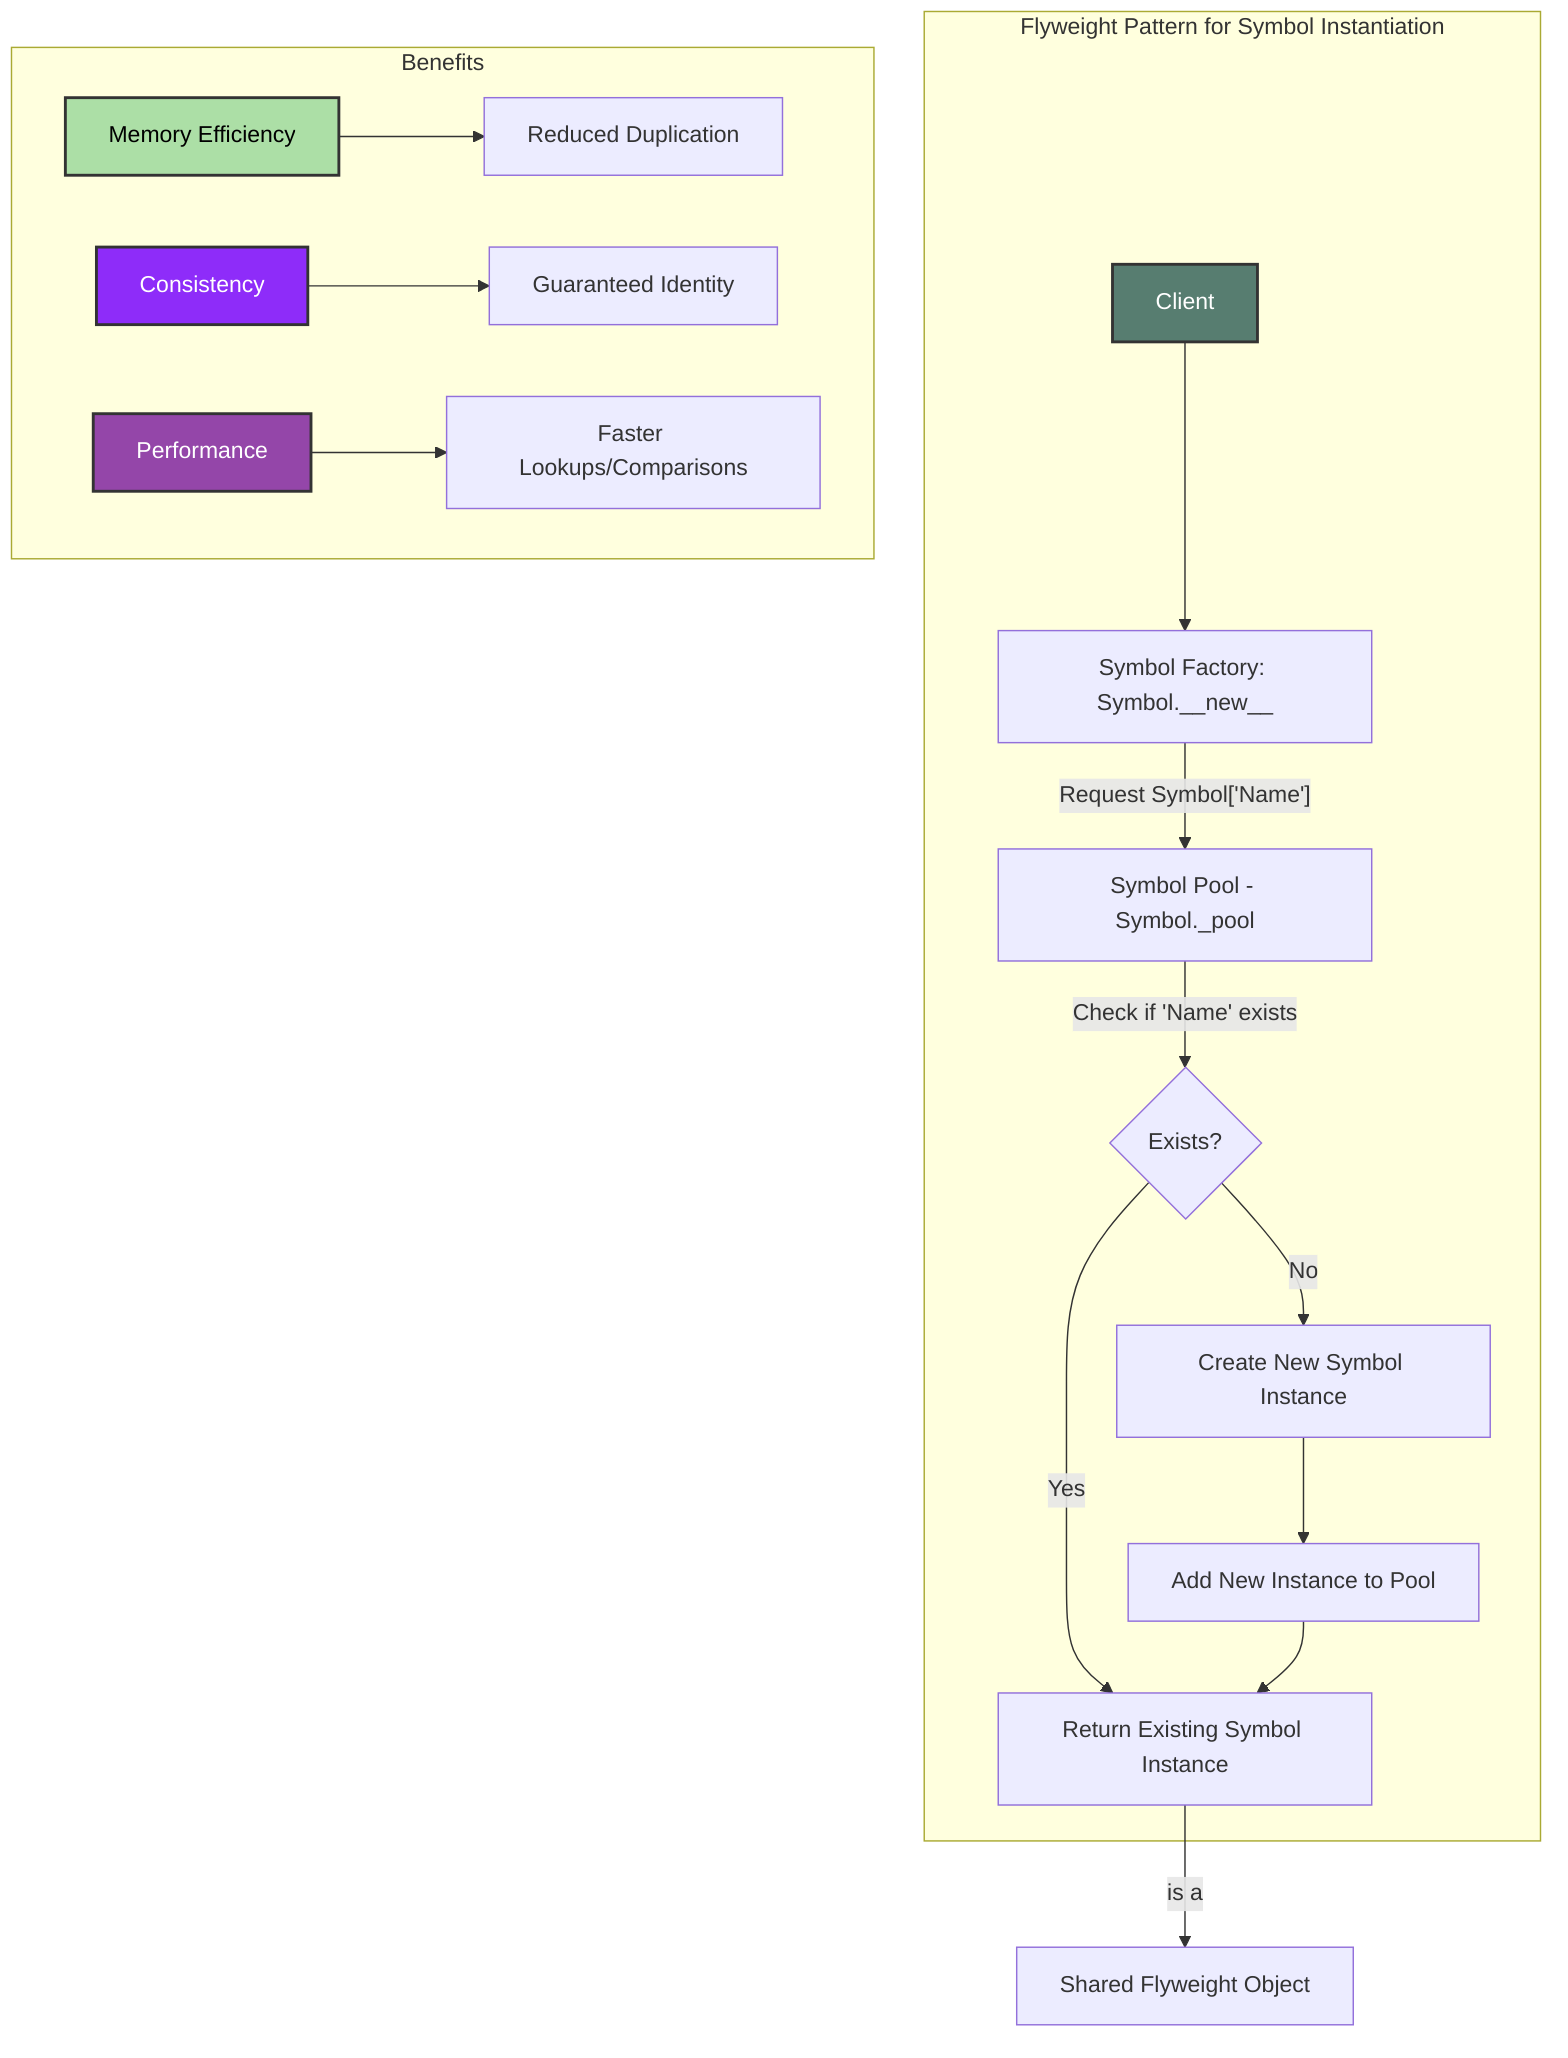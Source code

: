 graph TB
    subgraph "Flyweight Pattern for Symbol Instantiation"
        A[Client] --> B[Symbol Factory: Symbol.__new__];
        B -- "Request Symbol['Name']" --> C[Symbol Pool - Symbol._pool];
        C -- "Check if 'Name' exists" --> D{Exists?};
        D -- "Yes" --> E[Return Existing Symbol Instance];
        D -- "No" --> F[Create New Symbol Instance];
        F --> G[Add New Instance to Pool];
        G --> E;
    end

    subgraph "Benefits"
        H[Memory Efficiency] --> I[Reduced Duplication];
        J[Consistency] --> K[Guaranteed Identity];
        L[Performance] --> M[Faster Lookups/Comparisons];
    end

    E -- "is a" --> N[Shared Flyweight Object];
    style L fill:#9446a9,stroke:#333,stroke-width:2px,color:#FFFFFF;

    style A fill:#577d70,stroke:#333,stroke-width:2px,color:#FFFFFF;
    style H fill:#acdfa6,stroke:#333,stroke-width:2px,color:#000000;
    style J fill:#8e2cf9,stroke:#333,stroke-width:2px,color:#FFFFFF;
    style L fill:#9446a9,stroke:#333,stroke-width:2px,color:#FFFFFF;